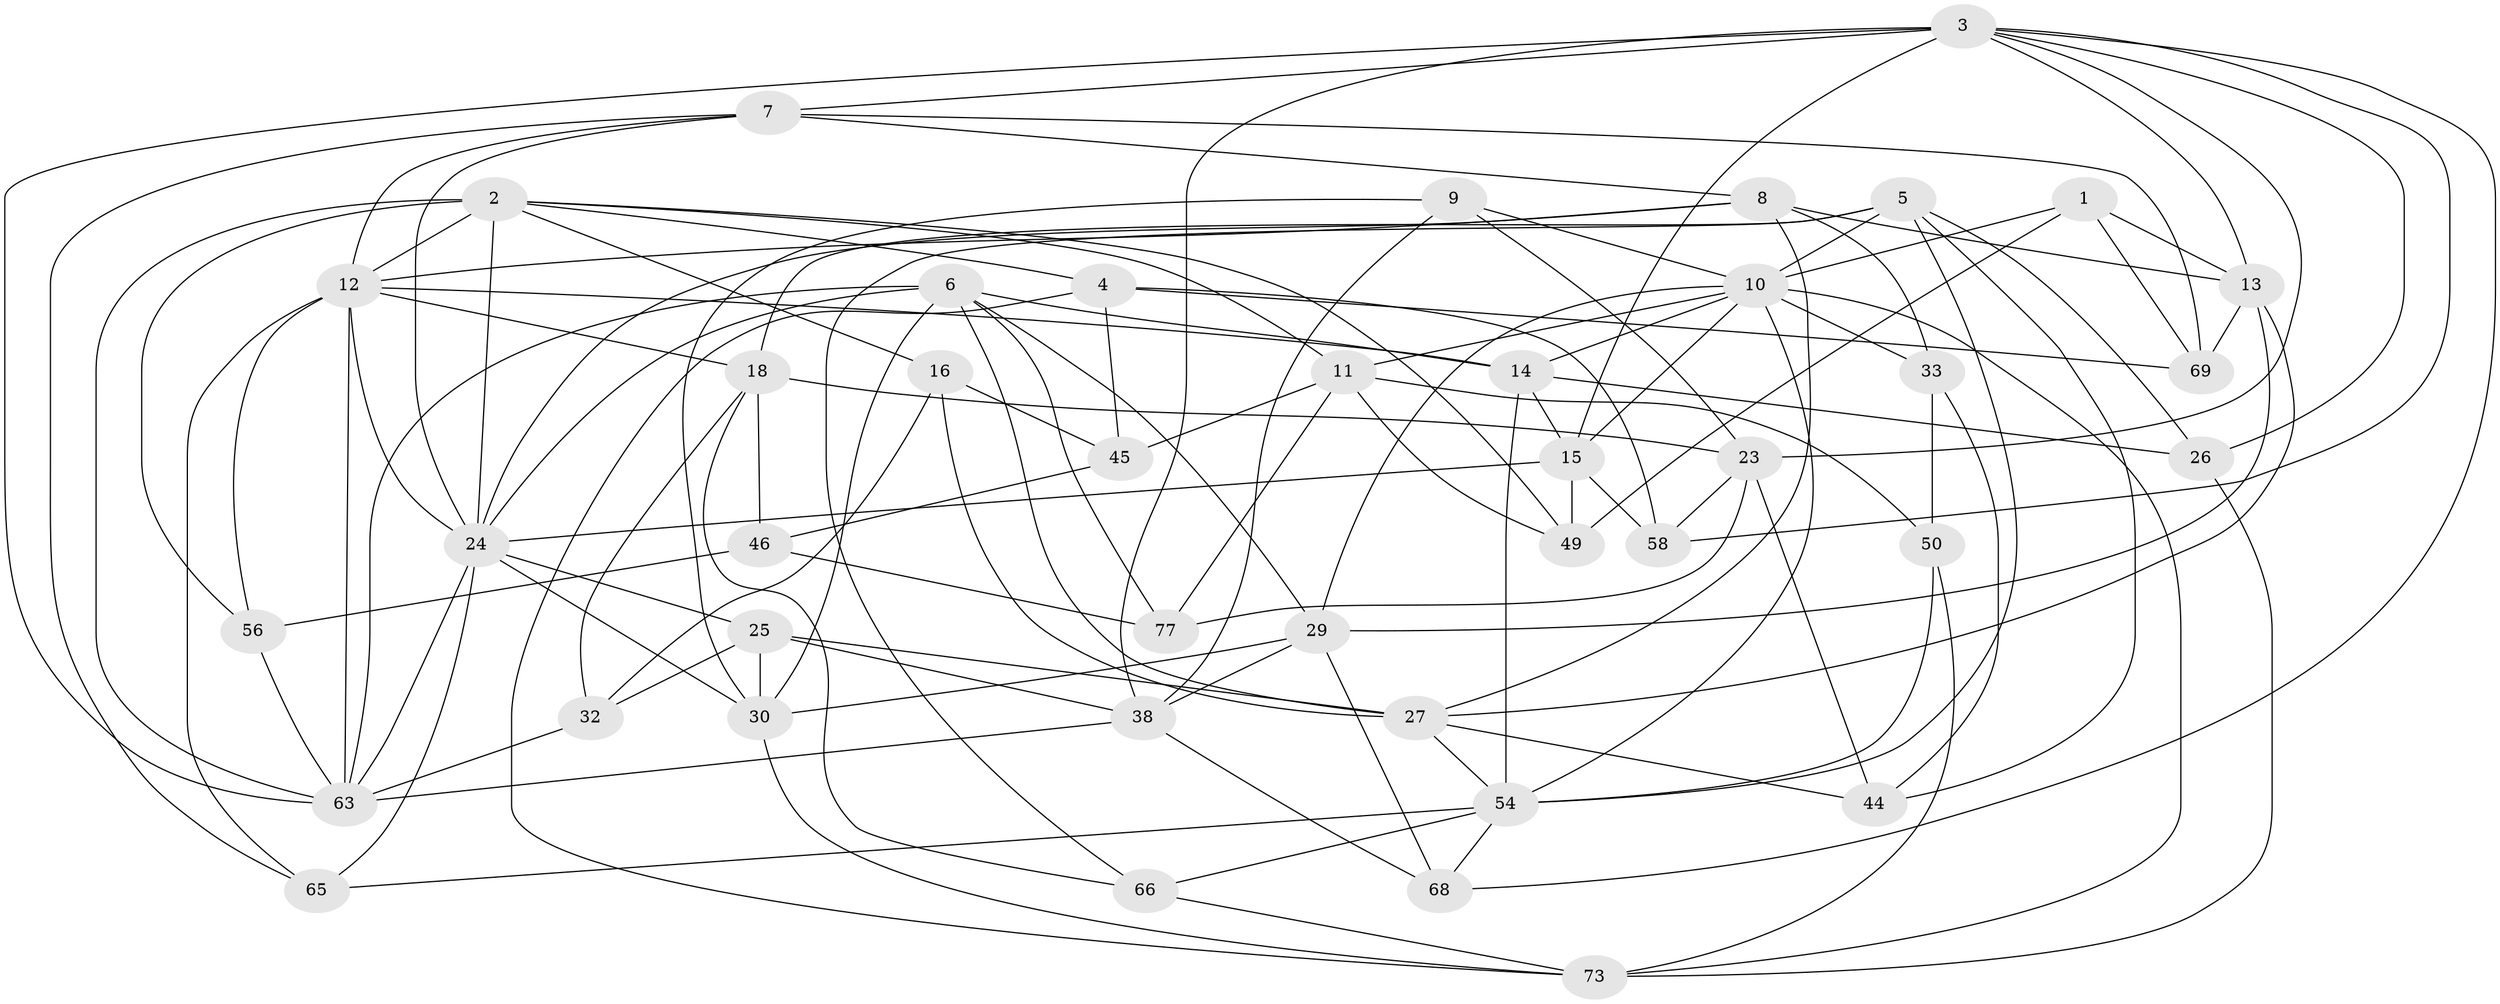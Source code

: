 // original degree distribution, {4: 1.0}
// Generated by graph-tools (version 1.1) at 2025/16/03/09/25 04:16:13]
// undirected, 42 vertices, 118 edges
graph export_dot {
graph [start="1"]
  node [color=gray90,style=filled];
  1;
  2 [super="+19+71"];
  3 [super="+36"];
  4 [super="+21"];
  5 [super="+20"];
  6 [super="+81+17"];
  7 [super="+78+31"];
  8 [super="+35"];
  9;
  10 [super="+42+41"];
  11 [super="+52"];
  12 [super="+53+72"];
  13 [super="+28"];
  14 [super="+37"];
  15 [super="+22"];
  16;
  18 [super="+34"];
  23 [super="+80"];
  24 [super="+62+47+61"];
  25 [super="+48"];
  26;
  27 [super="+75+57"];
  29 [super="+40"];
  30 [super="+79"];
  32;
  33;
  38 [super="+60"];
  44;
  45;
  46;
  49;
  50;
  54 [super="+82+55"];
  56;
  58;
  63 [super="+67+84+70"];
  65;
  66;
  68;
  69;
  73 [super="+74"];
  77;
  1 -- 49;
  1 -- 69;
  1 -- 10;
  1 -- 13;
  2 -- 11;
  2 -- 4 [weight=2];
  2 -- 49;
  2 -- 24;
  2 -- 63 [weight=2];
  2 -- 16;
  2 -- 56;
  2 -- 12;
  3 -- 26;
  3 -- 68;
  3 -- 23;
  3 -- 63;
  3 -- 38;
  3 -- 7 [weight=2];
  3 -- 58;
  3 -- 13;
  3 -- 15;
  4 -- 73;
  4 -- 58;
  4 -- 45;
  4 -- 69;
  5 -- 26;
  5 -- 54;
  5 -- 66;
  5 -- 44;
  5 -- 10;
  5 -- 18;
  6 -- 30;
  6 -- 27;
  6 -- 29;
  6 -- 63 [weight=2];
  6 -- 24;
  6 -- 77;
  6 -- 14;
  7 -- 12 [weight=2];
  7 -- 65;
  7 -- 69;
  7 -- 24;
  7 -- 8;
  8 -- 33;
  8 -- 24;
  8 -- 12;
  8 -- 13;
  8 -- 27;
  9 -- 38;
  9 -- 10;
  9 -- 30;
  9 -- 23;
  10 -- 73;
  10 -- 33;
  10 -- 54;
  10 -- 11;
  10 -- 29;
  10 -- 14;
  10 -- 15;
  11 -- 50;
  11 -- 45;
  11 -- 49;
  11 -- 77;
  12 -- 65;
  12 -- 63;
  12 -- 56;
  12 -- 24;
  12 -- 18;
  12 -- 14;
  13 -- 69;
  13 -- 29;
  13 -- 27;
  14 -- 26;
  14 -- 54 [weight=3];
  14 -- 15;
  15 -- 58;
  15 -- 24;
  15 -- 49;
  16 -- 32;
  16 -- 45;
  16 -- 27;
  18 -- 23;
  18 -- 46;
  18 -- 32;
  18 -- 66;
  23 -- 77;
  23 -- 58;
  23 -- 44;
  24 -- 63;
  24 -- 25;
  24 -- 30;
  24 -- 65;
  25 -- 27 [weight=2];
  25 -- 32;
  25 -- 30;
  25 -- 38;
  26 -- 73;
  27 -- 44;
  27 -- 54;
  29 -- 38;
  29 -- 68;
  29 -- 30;
  30 -- 73;
  32 -- 63;
  33 -- 44;
  33 -- 50;
  38 -- 68;
  38 -- 63;
  45 -- 46;
  46 -- 77;
  46 -- 56;
  50 -- 54;
  50 -- 73;
  54 -- 68;
  54 -- 65;
  54 -- 66;
  56 -- 63;
  66 -- 73;
}
